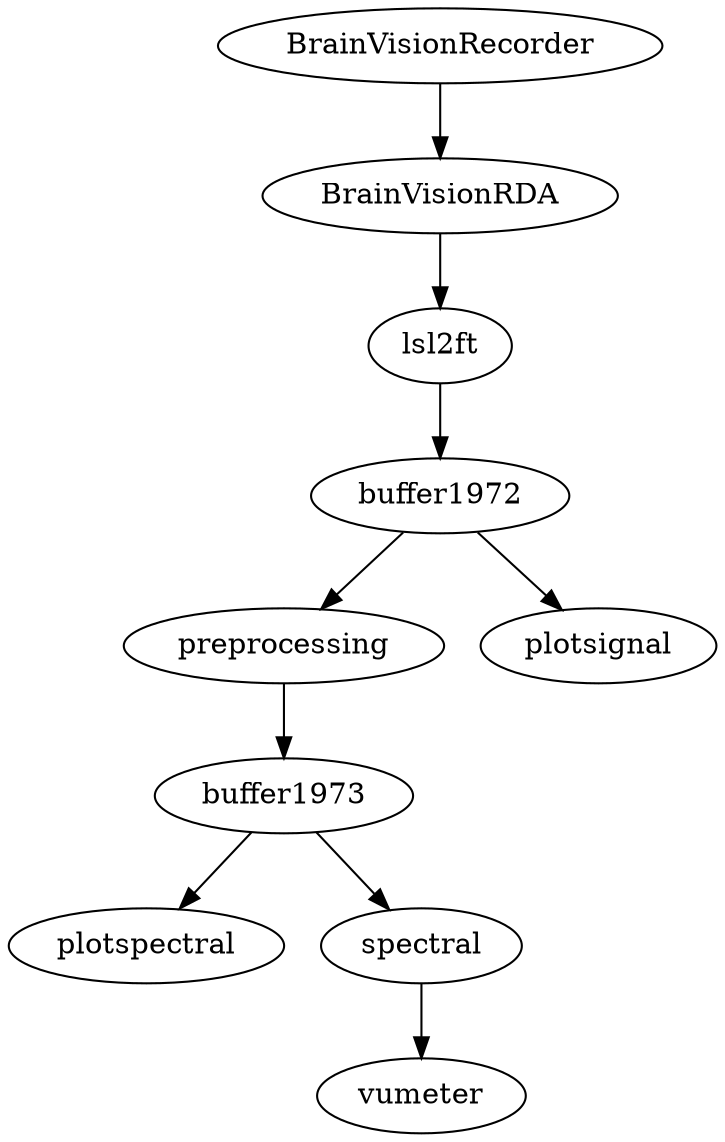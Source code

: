 # To convert this into a bitmap representation, do this
#   dot -Tpng -o patch.png patch.dot
#
digraph {
  BrainVisionRecorder -> BrainVisionRDA -> lsl2ft -> buffer1972 -> preprocessing -> buffer1973;

  buffer1972 -> plotsignal;
  buffer1973 -> plotspectral;
  buffer1973 -> spectral -> vumeter;
}
